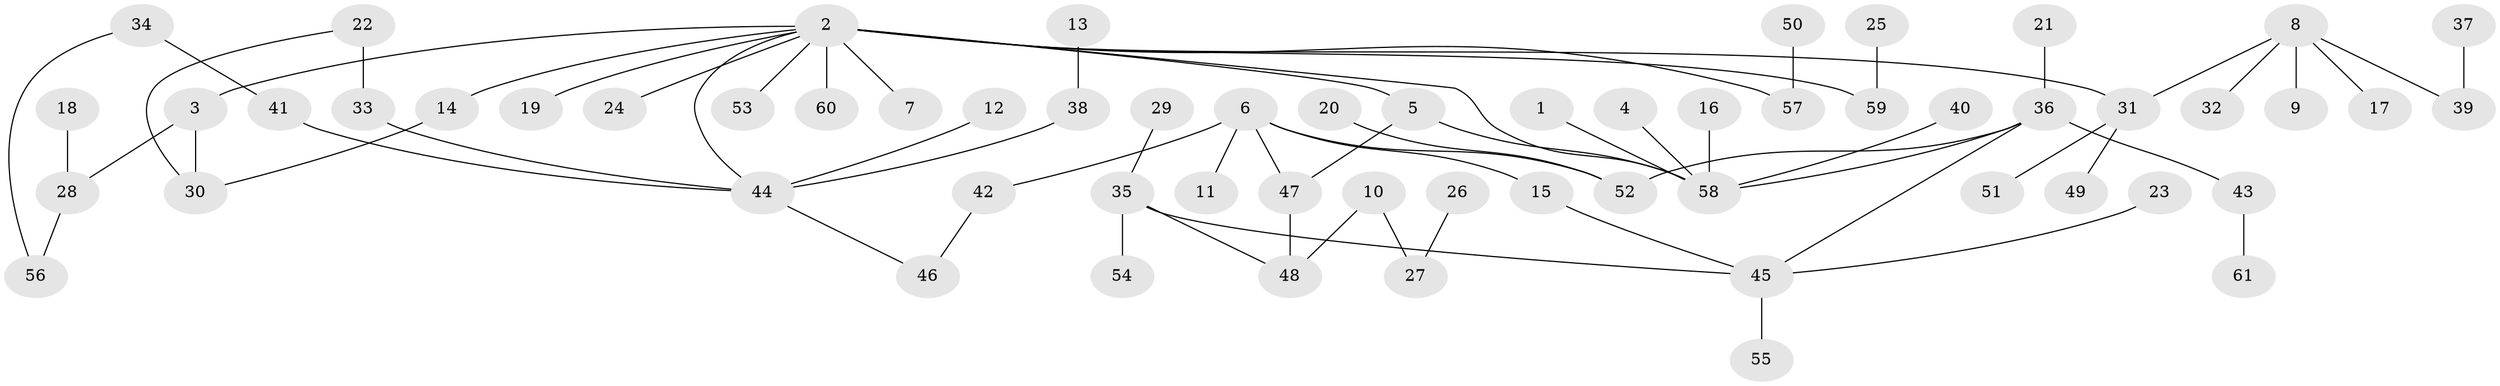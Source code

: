 // original degree distribution, {9: 0.00819672131147541, 4: 0.07377049180327869, 2: 0.23770491803278687, 5: 0.040983606557377046, 3: 0.1885245901639344, 7: 0.00819672131147541, 1: 0.4426229508196721}
// Generated by graph-tools (version 1.1) at 2025/25/03/09/25 03:25:30]
// undirected, 61 vertices, 68 edges
graph export_dot {
graph [start="1"]
  node [color=gray90,style=filled];
  1;
  2;
  3;
  4;
  5;
  6;
  7;
  8;
  9;
  10;
  11;
  12;
  13;
  14;
  15;
  16;
  17;
  18;
  19;
  20;
  21;
  22;
  23;
  24;
  25;
  26;
  27;
  28;
  29;
  30;
  31;
  32;
  33;
  34;
  35;
  36;
  37;
  38;
  39;
  40;
  41;
  42;
  43;
  44;
  45;
  46;
  47;
  48;
  49;
  50;
  51;
  52;
  53;
  54;
  55;
  56;
  57;
  58;
  59;
  60;
  61;
  1 -- 58 [weight=1.0];
  2 -- 3 [weight=1.0];
  2 -- 5 [weight=1.0];
  2 -- 7 [weight=1.0];
  2 -- 14 [weight=1.0];
  2 -- 19 [weight=1.0];
  2 -- 24 [weight=1.0];
  2 -- 31 [weight=1.0];
  2 -- 44 [weight=1.0];
  2 -- 53 [weight=1.0];
  2 -- 57 [weight=1.0];
  2 -- 58 [weight=1.0];
  2 -- 59 [weight=1.0];
  2 -- 60 [weight=1.0];
  3 -- 28 [weight=1.0];
  3 -- 30 [weight=1.0];
  4 -- 58 [weight=1.0];
  5 -- 47 [weight=1.0];
  5 -- 58 [weight=1.0];
  6 -- 11 [weight=1.0];
  6 -- 15 [weight=1.0];
  6 -- 42 [weight=1.0];
  6 -- 47 [weight=1.0];
  6 -- 52 [weight=1.0];
  8 -- 9 [weight=1.0];
  8 -- 17 [weight=1.0];
  8 -- 31 [weight=1.0];
  8 -- 32 [weight=1.0];
  8 -- 39 [weight=1.0];
  10 -- 27 [weight=1.0];
  10 -- 48 [weight=1.0];
  12 -- 44 [weight=1.0];
  13 -- 38 [weight=1.0];
  14 -- 30 [weight=1.0];
  15 -- 45 [weight=1.0];
  16 -- 58 [weight=1.0];
  18 -- 28 [weight=1.0];
  20 -- 52 [weight=1.0];
  21 -- 36 [weight=1.0];
  22 -- 30 [weight=1.0];
  22 -- 33 [weight=1.0];
  23 -- 45 [weight=1.0];
  25 -- 59 [weight=1.0];
  26 -- 27 [weight=1.0];
  28 -- 56 [weight=1.0];
  29 -- 35 [weight=1.0];
  31 -- 49 [weight=1.0];
  31 -- 51 [weight=1.0];
  33 -- 44 [weight=1.0];
  34 -- 41 [weight=1.0];
  34 -- 56 [weight=1.0];
  35 -- 45 [weight=1.0];
  35 -- 48 [weight=1.0];
  35 -- 54 [weight=1.0];
  36 -- 43 [weight=1.0];
  36 -- 45 [weight=1.0];
  36 -- 52 [weight=1.0];
  36 -- 58 [weight=1.0];
  37 -- 39 [weight=1.0];
  38 -- 44 [weight=1.0];
  40 -- 58 [weight=1.0];
  41 -- 44 [weight=1.0];
  42 -- 46 [weight=1.0];
  43 -- 61 [weight=1.0];
  44 -- 46 [weight=1.0];
  45 -- 55 [weight=1.0];
  47 -- 48 [weight=1.0];
  50 -- 57 [weight=1.0];
}
